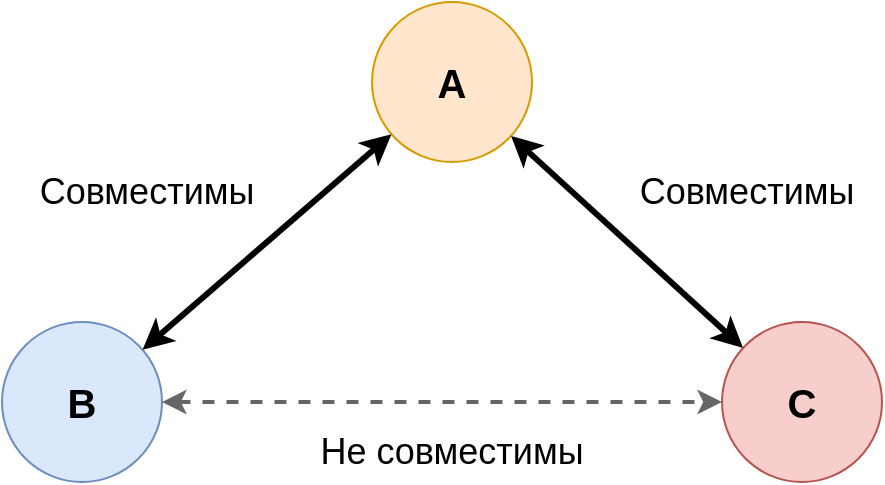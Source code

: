 <mxfile>
    <diagram id="ONpPb1k20iLbXdjJMQmx" name="Page-1">
        <mxGraphModel dx="1220" dy="715" grid="1" gridSize="10" guides="1" tooltips="1" connect="1" arrows="1" fold="1" page="1" pageScale="1" pageWidth="850" pageHeight="1100" math="0" shadow="0">
            <root>
                <mxCell id="0"/>
                <mxCell id="1" parent="0"/>
                <mxCell id="3" value="A" style="ellipse;whiteSpace=wrap;html=1;aspect=fixed;fillColor=#ffe6cc;strokeColor=#d79b00;fontSize=20;fontStyle=1" vertex="1" parent="1">
                    <mxGeometry x="385" y="200" width="80" height="80" as="geometry"/>
                </mxCell>
                <mxCell id="4" value="B" style="ellipse;whiteSpace=wrap;html=1;aspect=fixed;fillColor=#dae8fc;strokeColor=#6c8ebf;fontSize=20;fontStyle=1" vertex="1" parent="1">
                    <mxGeometry x="200" y="360" width="80" height="80" as="geometry"/>
                </mxCell>
                <mxCell id="5" value="C" style="ellipse;whiteSpace=wrap;html=1;aspect=fixed;fillColor=#f8cecc;strokeColor=#b85450;fontSize=20;fontStyle=1" vertex="1" parent="1">
                    <mxGeometry x="560" y="360" width="80" height="80" as="geometry"/>
                </mxCell>
                <mxCell id="7" value="" style="endArrow=classic;startArrow=classic;html=1;strokeWidth=3;" edge="1" parent="1" source="4" target="3">
                    <mxGeometry width="50" height="50" relative="1" as="geometry">
                        <mxPoint x="400" y="390" as="sourcePoint"/>
                        <mxPoint x="450" y="340" as="targetPoint"/>
                    </mxGeometry>
                </mxCell>
                <mxCell id="8" value="" style="endArrow=classic;startArrow=classic;html=1;strokeWidth=3;" edge="1" parent="1" source="5" target="3">
                    <mxGeometry width="50" height="50" relative="1" as="geometry">
                        <mxPoint x="400" y="390" as="sourcePoint"/>
                        <mxPoint x="450" y="340" as="targetPoint"/>
                    </mxGeometry>
                </mxCell>
                <mxCell id="9" value="&amp;nbsp;Совместимы" style="text;html=1;align=center;verticalAlign=middle;whiteSpace=wrap;rounded=0;fontSize=18;" vertex="1" parent="1">
                    <mxGeometry x="200" y="280" width="140" height="30" as="geometry"/>
                </mxCell>
                <mxCell id="11" value="&amp;nbsp;Совместимы" style="text;html=1;align=center;verticalAlign=middle;whiteSpace=wrap;rounded=0;fontSize=18;" vertex="1" parent="1">
                    <mxGeometry x="500" y="280" width="140" height="30" as="geometry"/>
                </mxCell>
                <mxCell id="12" value="" style="endArrow=classic;startArrow=classic;html=1;dashed=1;strokeWidth=2;fillColor=#f5f5f5;strokeColor=#666666;" edge="1" parent="1" source="4" target="5">
                    <mxGeometry width="50" height="50" relative="1" as="geometry">
                        <mxPoint x="400" y="390" as="sourcePoint"/>
                        <mxPoint x="450" y="340" as="targetPoint"/>
                    </mxGeometry>
                </mxCell>
                <mxCell id="13" value="Не совместимы" style="text;html=1;align=center;verticalAlign=middle;whiteSpace=wrap;rounded=0;fontSize=18;" vertex="1" parent="1">
                    <mxGeometry x="355" y="410" width="140" height="30" as="geometry"/>
                </mxCell>
            </root>
        </mxGraphModel>
    </diagram>
</mxfile>